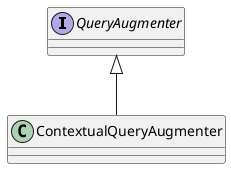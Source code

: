 @startuml
'https://plantuml.com/class-diagram

interface QueryAugmenter
class ContextualQueryAugmenter

QueryAugmenter <|-- ContextualQueryAugmenter


@enduml